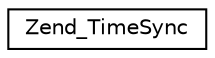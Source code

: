 digraph G
{
  edge [fontname="Helvetica",fontsize="10",labelfontname="Helvetica",labelfontsize="10"];
  node [fontname="Helvetica",fontsize="10",shape=record];
  rankdir="LR";
  Node1 [label="Zend_TimeSync",height=0.2,width=0.4,color="black", fillcolor="white", style="filled",URL="$class_zend___time_sync.html"];
}

